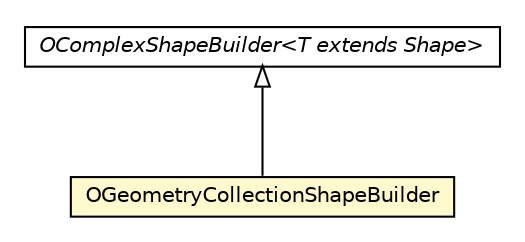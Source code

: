 #!/usr/local/bin/dot
#
# Class diagram 
# Generated by UMLGraph version R5_6-24-gf6e263 (http://www.umlgraph.org/)
#

digraph G {
	edge [fontname="Helvetica",fontsize=10,labelfontname="Helvetica",labelfontsize=10];
	node [fontname="Helvetica",fontsize=10,shape=plaintext];
	nodesep=0.25;
	ranksep=0.5;
	// com.orientechnologies.spatial.shape.OGeometryCollectionShapeBuilder
	c3463723 [label=<<table title="com.orientechnologies.spatial.shape.OGeometryCollectionShapeBuilder" border="0" cellborder="1" cellspacing="0" cellpadding="2" port="p" bgcolor="lemonChiffon" href="./OGeometryCollectionShapeBuilder.html">
		<tr><td><table border="0" cellspacing="0" cellpadding="1">
<tr><td align="center" balign="center"> OGeometryCollectionShapeBuilder </td></tr>
		</table></td></tr>
		</table>>, URL="./OGeometryCollectionShapeBuilder.html", fontname="Helvetica", fontcolor="black", fontsize=10.0];
	// com.orientechnologies.spatial.shape.OComplexShapeBuilder<T extends org.locationtech.spatial4j.shape.Shape>
	c3463734 [label=<<table title="com.orientechnologies.spatial.shape.OComplexShapeBuilder" border="0" cellborder="1" cellspacing="0" cellpadding="2" port="p" href="./OComplexShapeBuilder.html">
		<tr><td><table border="0" cellspacing="0" cellpadding="1">
<tr><td align="center" balign="center"><font face="Helvetica-Oblique"> OComplexShapeBuilder&lt;T extends Shape&gt; </font></td></tr>
		</table></td></tr>
		</table>>, URL="./OComplexShapeBuilder.html", fontname="Helvetica", fontcolor="black", fontsize=10.0];
	//com.orientechnologies.spatial.shape.OGeometryCollectionShapeBuilder extends com.orientechnologies.spatial.shape.OComplexShapeBuilder<org.locationtech.spatial4j.shape.ShapeCollection<org.locationtech.spatial4j.shape.Shape>>
	c3463734:p -> c3463723:p [dir=back,arrowtail=empty];
}

